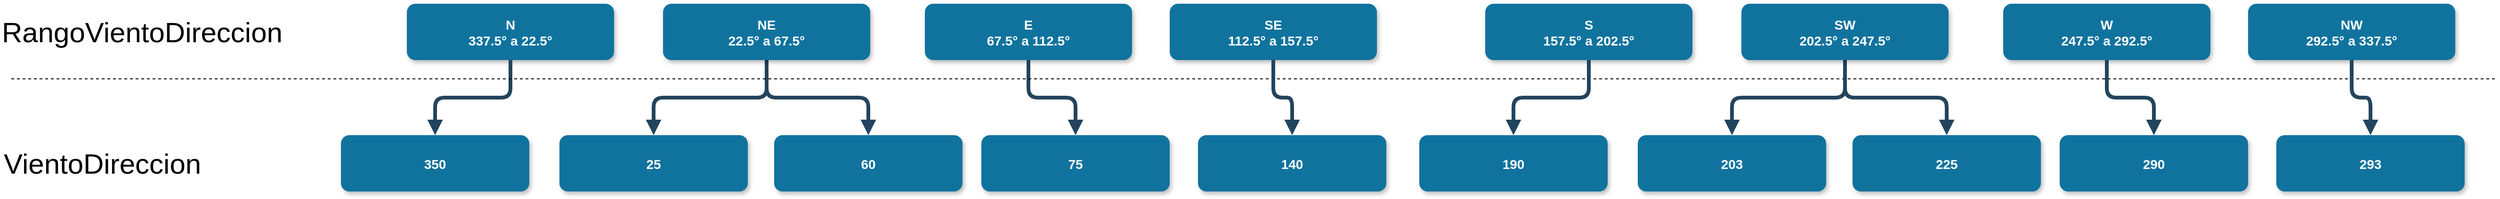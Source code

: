 <mxfile pages="1" version="11.2.5" type="device"><diagram name="Page-1" id="97916047-d0de-89f5-080d-49f4d83e522f"><mxGraphModel dx="655" dy="485" grid="1" gridSize="10" guides="1" tooltips="1" connect="1" arrows="1" fold="1" page="1" pageScale="1.5" pageWidth="1169" pageHeight="827" background="#ffffff" math="0" shadow="0"><root><mxCell id="0"/><mxCell id="1" parent="0"/><mxCell id="3" value="N&#10;337.5° a 22.5°" style="rounded=1;fillColor=#10739E;strokeColor=none;shadow=1;gradientColor=none;fontStyle=1;fontColor=#FFFFFF;fontSize=14;" parent="1" vertex="1"><mxGeometry x="580" y="510" width="220" height="60" as="geometry"/></mxCell><mxCell id="4" value="350" style="rounded=1;fillColor=#10739E;strokeColor=none;shadow=1;gradientColor=none;fontStyle=1;fontColor=#FFFFFF;fontSize=14;" parent="1" vertex="1"><mxGeometry x="510" y="650" width="200" height="60" as="geometry"/></mxCell><mxCell id="5" value="25" style="rounded=1;fillColor=#10739E;strokeColor=none;shadow=1;gradientColor=none;fontStyle=1;fontColor=#FFFFFF;fontSize=14;" parent="1" vertex="1"><mxGeometry x="742" y="650" width="200" height="60" as="geometry"/></mxCell><mxCell id="6" value="60" style="rounded=1;fillColor=#10739E;strokeColor=none;shadow=1;gradientColor=none;fontStyle=1;fontColor=#FFFFFF;fontSize=14;" parent="1" vertex="1"><mxGeometry x="970" y="650" width="200" height="60" as="geometry"/></mxCell><mxCell id="30" value="" style="edgeStyle=elbowEdgeStyle;elbow=vertical;strokeWidth=4;endArrow=block;endFill=1;fontStyle=1;strokeColor=#23445D;exitX=0.5;exitY=1;exitDx=0;exitDy=0;" parent="1" source="mhBeIltOvqZz8XOEcg7K-33" target="5" edge="1"><mxGeometry x="-8" y="360" width="100" height="100" as="geometry"><mxPoint x="-8" y="460" as="sourcePoint"/><mxPoint x="92" y="360" as="targetPoint"/></mxGeometry></mxCell><mxCell id="31" value="" style="edgeStyle=elbowEdgeStyle;elbow=vertical;strokeWidth=4;endArrow=block;endFill=1;fontStyle=1;strokeColor=#23445D;" parent="1" source="3" target="4" edge="1"><mxGeometry x="-8" y="360" width="100" height="100" as="geometry"><mxPoint x="-8" y="460" as="sourcePoint"/><mxPoint x="92" y="360" as="targetPoint"/></mxGeometry></mxCell><mxCell id="32" value="" style="edgeStyle=elbowEdgeStyle;elbow=vertical;strokeWidth=4;endArrow=block;endFill=1;fontStyle=1;strokeColor=#23445D;exitX=0.5;exitY=1;exitDx=0;exitDy=0;" parent="1" source="mhBeIltOvqZz8XOEcg7K-33" target="6" edge="1"><mxGeometry x="-8" y="360" width="100" height="100" as="geometry"><mxPoint x="-8" y="460" as="sourcePoint"/><mxPoint x="92" y="360" as="targetPoint"/></mxGeometry></mxCell><mxCell id="QTA3s74rvzCE8CfixDN--55" value="E&#10;67.5° a 112.5°" style="rounded=1;fillColor=#10739E;strokeColor=none;shadow=1;gradientColor=none;fontStyle=1;fontColor=#FFFFFF;fontSize=14;" parent="1" vertex="1"><mxGeometry x="1130" y="510" width="220" height="60" as="geometry"/></mxCell><mxCell id="QTA3s74rvzCE8CfixDN--58" value="75" style="rounded=1;fillColor=#10739E;strokeColor=none;shadow=1;gradientColor=none;fontStyle=1;fontColor=#FFFFFF;fontSize=14;" parent="1" vertex="1"><mxGeometry x="1190" y="650" width="200" height="60" as="geometry"/></mxCell><mxCell id="QTA3s74rvzCE8CfixDN--62" value="" style="edgeStyle=elbowEdgeStyle;elbow=vertical;strokeWidth=4;endArrow=block;endFill=1;fontStyle=1;strokeColor=#23445D;" parent="1" source="QTA3s74rvzCE8CfixDN--55" target="QTA3s74rvzCE8CfixDN--58" edge="1"><mxGeometry x="722" y="360" width="100" height="100" as="geometry"><mxPoint x="722" y="460" as="sourcePoint"/><mxPoint x="822" y="360" as="targetPoint"/></mxGeometry></mxCell><mxCell id="QTA3s74rvzCE8CfixDN--69" value="" style="endArrow=none;dashed=1;html=1;" parent="1" edge="1"><mxGeometry width="50" height="50" relative="1" as="geometry"><mxPoint x="160" y="590" as="sourcePoint"/><mxPoint x="2800" y="590" as="targetPoint"/></mxGeometry></mxCell><mxCell id="QTA3s74rvzCE8CfixDN--79" value="&lt;font size=&quot;1&quot;&gt;&lt;span style=&quot;font-size: 30px&quot;&gt;RangoVientoDireccion&lt;/span&gt;&lt;/font&gt;" style="text;html=1;resizable=0;points=[];autosize=1;align=left;verticalAlign=top;spacingTop=-4;" parent="1" vertex="1"><mxGeometry x="148" y="520" width="310" height="20" as="geometry"/></mxCell><mxCell id="QTA3s74rvzCE8CfixDN--80" value="&lt;span style=&quot;font-size: 30px&quot;&gt;VientoDireccion&lt;/span&gt;" style="text;html=1;resizable=0;points=[];autosize=1;align=left;verticalAlign=top;spacingTop=-4;" parent="1" vertex="1"><mxGeometry x="150" y="660" width="230" height="20" as="geometry"/></mxCell><mxCell id="mhBeIltOvqZz8XOEcg7K-33" value="NE&#10;22.5° a 67.5°" style="rounded=1;fillColor=#10739E;strokeColor=none;shadow=1;gradientColor=none;fontStyle=1;fontColor=#FFFFFF;fontSize=14;" parent="1" vertex="1"><mxGeometry x="852" y="510" width="220" height="60" as="geometry"/></mxCell><mxCell id="QAcjoLwpqrIl29aXyM4i-32" value="SE&#10;112.5° a 157.5°" style="rounded=1;fillColor=#10739E;strokeColor=none;shadow=1;gradientColor=none;fontStyle=1;fontColor=#FFFFFF;fontSize=14;" parent="1" vertex="1"><mxGeometry x="1390" y="510" width="220" height="60" as="geometry"/></mxCell><mxCell id="QAcjoLwpqrIl29aXyM4i-35" value="140" style="rounded=1;fillColor=#10739E;strokeColor=none;shadow=1;gradientColor=none;fontStyle=1;fontColor=#FFFFFF;fontSize=14;" parent="1" vertex="1"><mxGeometry x="1420" y="650" width="200" height="60" as="geometry"/></mxCell><mxCell id="QAcjoLwpqrIl29aXyM4i-36" value="" style="edgeStyle=elbowEdgeStyle;elbow=vertical;strokeWidth=4;endArrow=block;endFill=1;fontStyle=1;strokeColor=#23445D;entryX=0.5;entryY=0;entryDx=0;entryDy=0;exitX=0.5;exitY=1;exitDx=0;exitDy=0;" parent="1" source="QAcjoLwpqrIl29aXyM4i-32" target="QAcjoLwpqrIl29aXyM4i-35" edge="1"><mxGeometry x="732" y="370" width="100" height="100" as="geometry"><mxPoint x="1250" y="580" as="sourcePoint"/><mxPoint x="1300" y="660.0" as="targetPoint"/></mxGeometry></mxCell><mxCell id="nVDOCEb_fqya9FAMru6C-33" value="S&#10;157.5° a 202.5°" style="rounded=1;fillColor=#10739E;strokeColor=none;shadow=1;gradientColor=none;fontStyle=1;fontColor=#FFFFFF;fontSize=14;" parent="1" vertex="1"><mxGeometry x="1725" y="510" width="220" height="60" as="geometry"/></mxCell><mxCell id="nVDOCEb_fqya9FAMru6C-34" value="190" style="rounded=1;fillColor=#10739E;strokeColor=none;shadow=1;gradientColor=none;fontStyle=1;fontColor=#FFFFFF;fontSize=14;" parent="1" vertex="1"><mxGeometry x="1655" y="650" width="200" height="60" as="geometry"/></mxCell><mxCell id="nVDOCEb_fqya9FAMru6C-35" value="203" style="rounded=1;fillColor=#10739E;strokeColor=none;shadow=1;gradientColor=none;fontStyle=1;fontColor=#FFFFFF;fontSize=14;" parent="1" vertex="1"><mxGeometry x="1887" y="650" width="200" height="60" as="geometry"/></mxCell><mxCell id="nVDOCEb_fqya9FAMru6C-36" value="225" style="rounded=1;fillColor=#10739E;strokeColor=none;shadow=1;gradientColor=none;fontStyle=1;fontColor=#FFFFFF;fontSize=14;" parent="1" vertex="1"><mxGeometry x="2115" y="650" width="200" height="60" as="geometry"/></mxCell><mxCell id="nVDOCEb_fqya9FAMru6C-37" value="" style="edgeStyle=elbowEdgeStyle;elbow=vertical;strokeWidth=4;endArrow=block;endFill=1;fontStyle=1;strokeColor=#23445D;exitX=0.5;exitY=1;exitDx=0;exitDy=0;" parent="1" source="nVDOCEb_fqya9FAMru6C-43" target="nVDOCEb_fqya9FAMru6C-35" edge="1"><mxGeometry x="1137" y="360" width="100" height="100" as="geometry"><mxPoint x="1137" y="460" as="sourcePoint"/><mxPoint x="1237" y="360" as="targetPoint"/></mxGeometry></mxCell><mxCell id="nVDOCEb_fqya9FAMru6C-38" value="" style="edgeStyle=elbowEdgeStyle;elbow=vertical;strokeWidth=4;endArrow=block;endFill=1;fontStyle=1;strokeColor=#23445D;" parent="1" source="nVDOCEb_fqya9FAMru6C-33" target="nVDOCEb_fqya9FAMru6C-34" edge="1"><mxGeometry x="1137" y="360" width="100" height="100" as="geometry"><mxPoint x="1137" y="460" as="sourcePoint"/><mxPoint x="1237" y="360" as="targetPoint"/></mxGeometry></mxCell><mxCell id="nVDOCEb_fqya9FAMru6C-39" value="" style="edgeStyle=elbowEdgeStyle;elbow=vertical;strokeWidth=4;endArrow=block;endFill=1;fontStyle=1;strokeColor=#23445D;exitX=0.5;exitY=1;exitDx=0;exitDy=0;" parent="1" source="nVDOCEb_fqya9FAMru6C-43" target="nVDOCEb_fqya9FAMru6C-36" edge="1"><mxGeometry x="1137" y="360" width="100" height="100" as="geometry"><mxPoint x="1137" y="460" as="sourcePoint"/><mxPoint x="1237" y="360" as="targetPoint"/></mxGeometry></mxCell><mxCell id="nVDOCEb_fqya9FAMru6C-40" value="W&#10;247.5° a 292.5°" style="rounded=1;fillColor=#10739E;strokeColor=none;shadow=1;gradientColor=none;fontStyle=1;fontColor=#FFFFFF;fontSize=14;" parent="1" vertex="1"><mxGeometry x="2275" y="510" width="220" height="60" as="geometry"/></mxCell><mxCell id="nVDOCEb_fqya9FAMru6C-41" value="290" style="rounded=1;fillColor=#10739E;strokeColor=none;shadow=1;gradientColor=none;fontStyle=1;fontColor=#FFFFFF;fontSize=14;" parent="1" vertex="1"><mxGeometry x="2335" y="650" width="200" height="60" as="geometry"/></mxCell><mxCell id="nVDOCEb_fqya9FAMru6C-42" value="" style="edgeStyle=elbowEdgeStyle;elbow=vertical;strokeWidth=4;endArrow=block;endFill=1;fontStyle=1;strokeColor=#23445D;" parent="1" source="nVDOCEb_fqya9FAMru6C-40" target="nVDOCEb_fqya9FAMru6C-41" edge="1"><mxGeometry x="1867" y="360" width="100" height="100" as="geometry"><mxPoint x="1867" y="460" as="sourcePoint"/><mxPoint x="1967" y="360" as="targetPoint"/></mxGeometry></mxCell><mxCell id="nVDOCEb_fqya9FAMru6C-43" value="SW&#10;202.5° a 247.5°" style="rounded=1;fillColor=#10739E;strokeColor=none;shadow=1;gradientColor=none;fontStyle=1;fontColor=#FFFFFF;fontSize=14;" parent="1" vertex="1"><mxGeometry x="1997" y="510" width="220" height="60" as="geometry"/></mxCell><mxCell id="nVDOCEb_fqya9FAMru6C-44" value="NW&#10;292.5° a 337.5°" style="rounded=1;fillColor=#10739E;strokeColor=none;shadow=1;gradientColor=none;fontStyle=1;fontColor=#FFFFFF;fontSize=14;" parent="1" vertex="1"><mxGeometry x="2535" y="510" width="220" height="60" as="geometry"/></mxCell><mxCell id="nVDOCEb_fqya9FAMru6C-45" value="293" style="rounded=1;fillColor=#10739E;strokeColor=none;shadow=1;gradientColor=none;fontStyle=1;fontColor=#FFFFFF;fontSize=14;" parent="1" vertex="1"><mxGeometry x="2565" y="650" width="200" height="60" as="geometry"/></mxCell><mxCell id="nVDOCEb_fqya9FAMru6C-46" value="" style="edgeStyle=elbowEdgeStyle;elbow=vertical;strokeWidth=4;endArrow=block;endFill=1;fontStyle=1;strokeColor=#23445D;entryX=0.5;entryY=0;entryDx=0;entryDy=0;exitX=0.5;exitY=1;exitDx=0;exitDy=0;" parent="1" source="nVDOCEb_fqya9FAMru6C-44" target="nVDOCEb_fqya9FAMru6C-45" edge="1"><mxGeometry x="1877" y="370" width="100" height="100" as="geometry"><mxPoint x="2395" y="580" as="sourcePoint"/><mxPoint x="2445" y="660.0" as="targetPoint"/></mxGeometry></mxCell></root></mxGraphModel></diagram></mxfile>